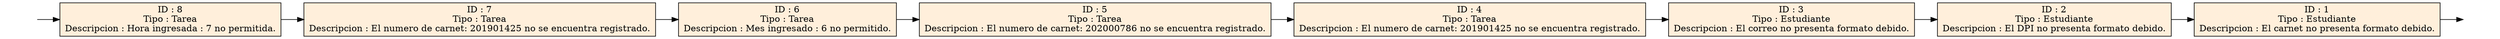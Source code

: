digraph List {
rankdir=LR;
node [shape = record, color=black, style=filled, fillcolor=antiquewhite1];Inicio [shape = plaintext,fillcolor=white,label= ""];Final [shape = plaintext,fillcolor=white,label= ""];
Node0[label="ID           : 1\nTipo           : Estudiante\nDescripcion        : El carnet no presenta formato debido."];
Node1[label="ID           : 2\nTipo           : Estudiante\nDescripcion        : El DPI no presenta formato debido."];
Node2[label="ID           : 3\nTipo           : Estudiante\nDescripcion        : El correo no presenta formato debido."];
Node3[label="ID           : 4\nTipo           : Tarea\nDescripcion        : El numero de carnet: 201901425 no se encuentra registrado."];
Node4[label="ID           : 5\nTipo           : Tarea\nDescripcion        : El numero de carnet: 202000786 no se encuentra registrado."];
Node5[label="ID           : 6\nTipo           : Tarea\nDescripcion        : Mes ingresado : 6 no permitido."];
Node6[label="ID           : 7\nTipo           : Tarea\nDescripcion        : El numero de carnet: 201901425 no se encuentra registrado."];
Node7[label="ID           : 8\nTipo           : Tarea\nDescripcion        : Hora ingresada : 7 no permitida."];
Inicio->Node7;
Node7->Node6;
Node6->Node5;
Node5->Node4;
Node4->Node3;
Node3->Node2;
Node2->Node1;
Node1->Node0;
Node0->Final;

}